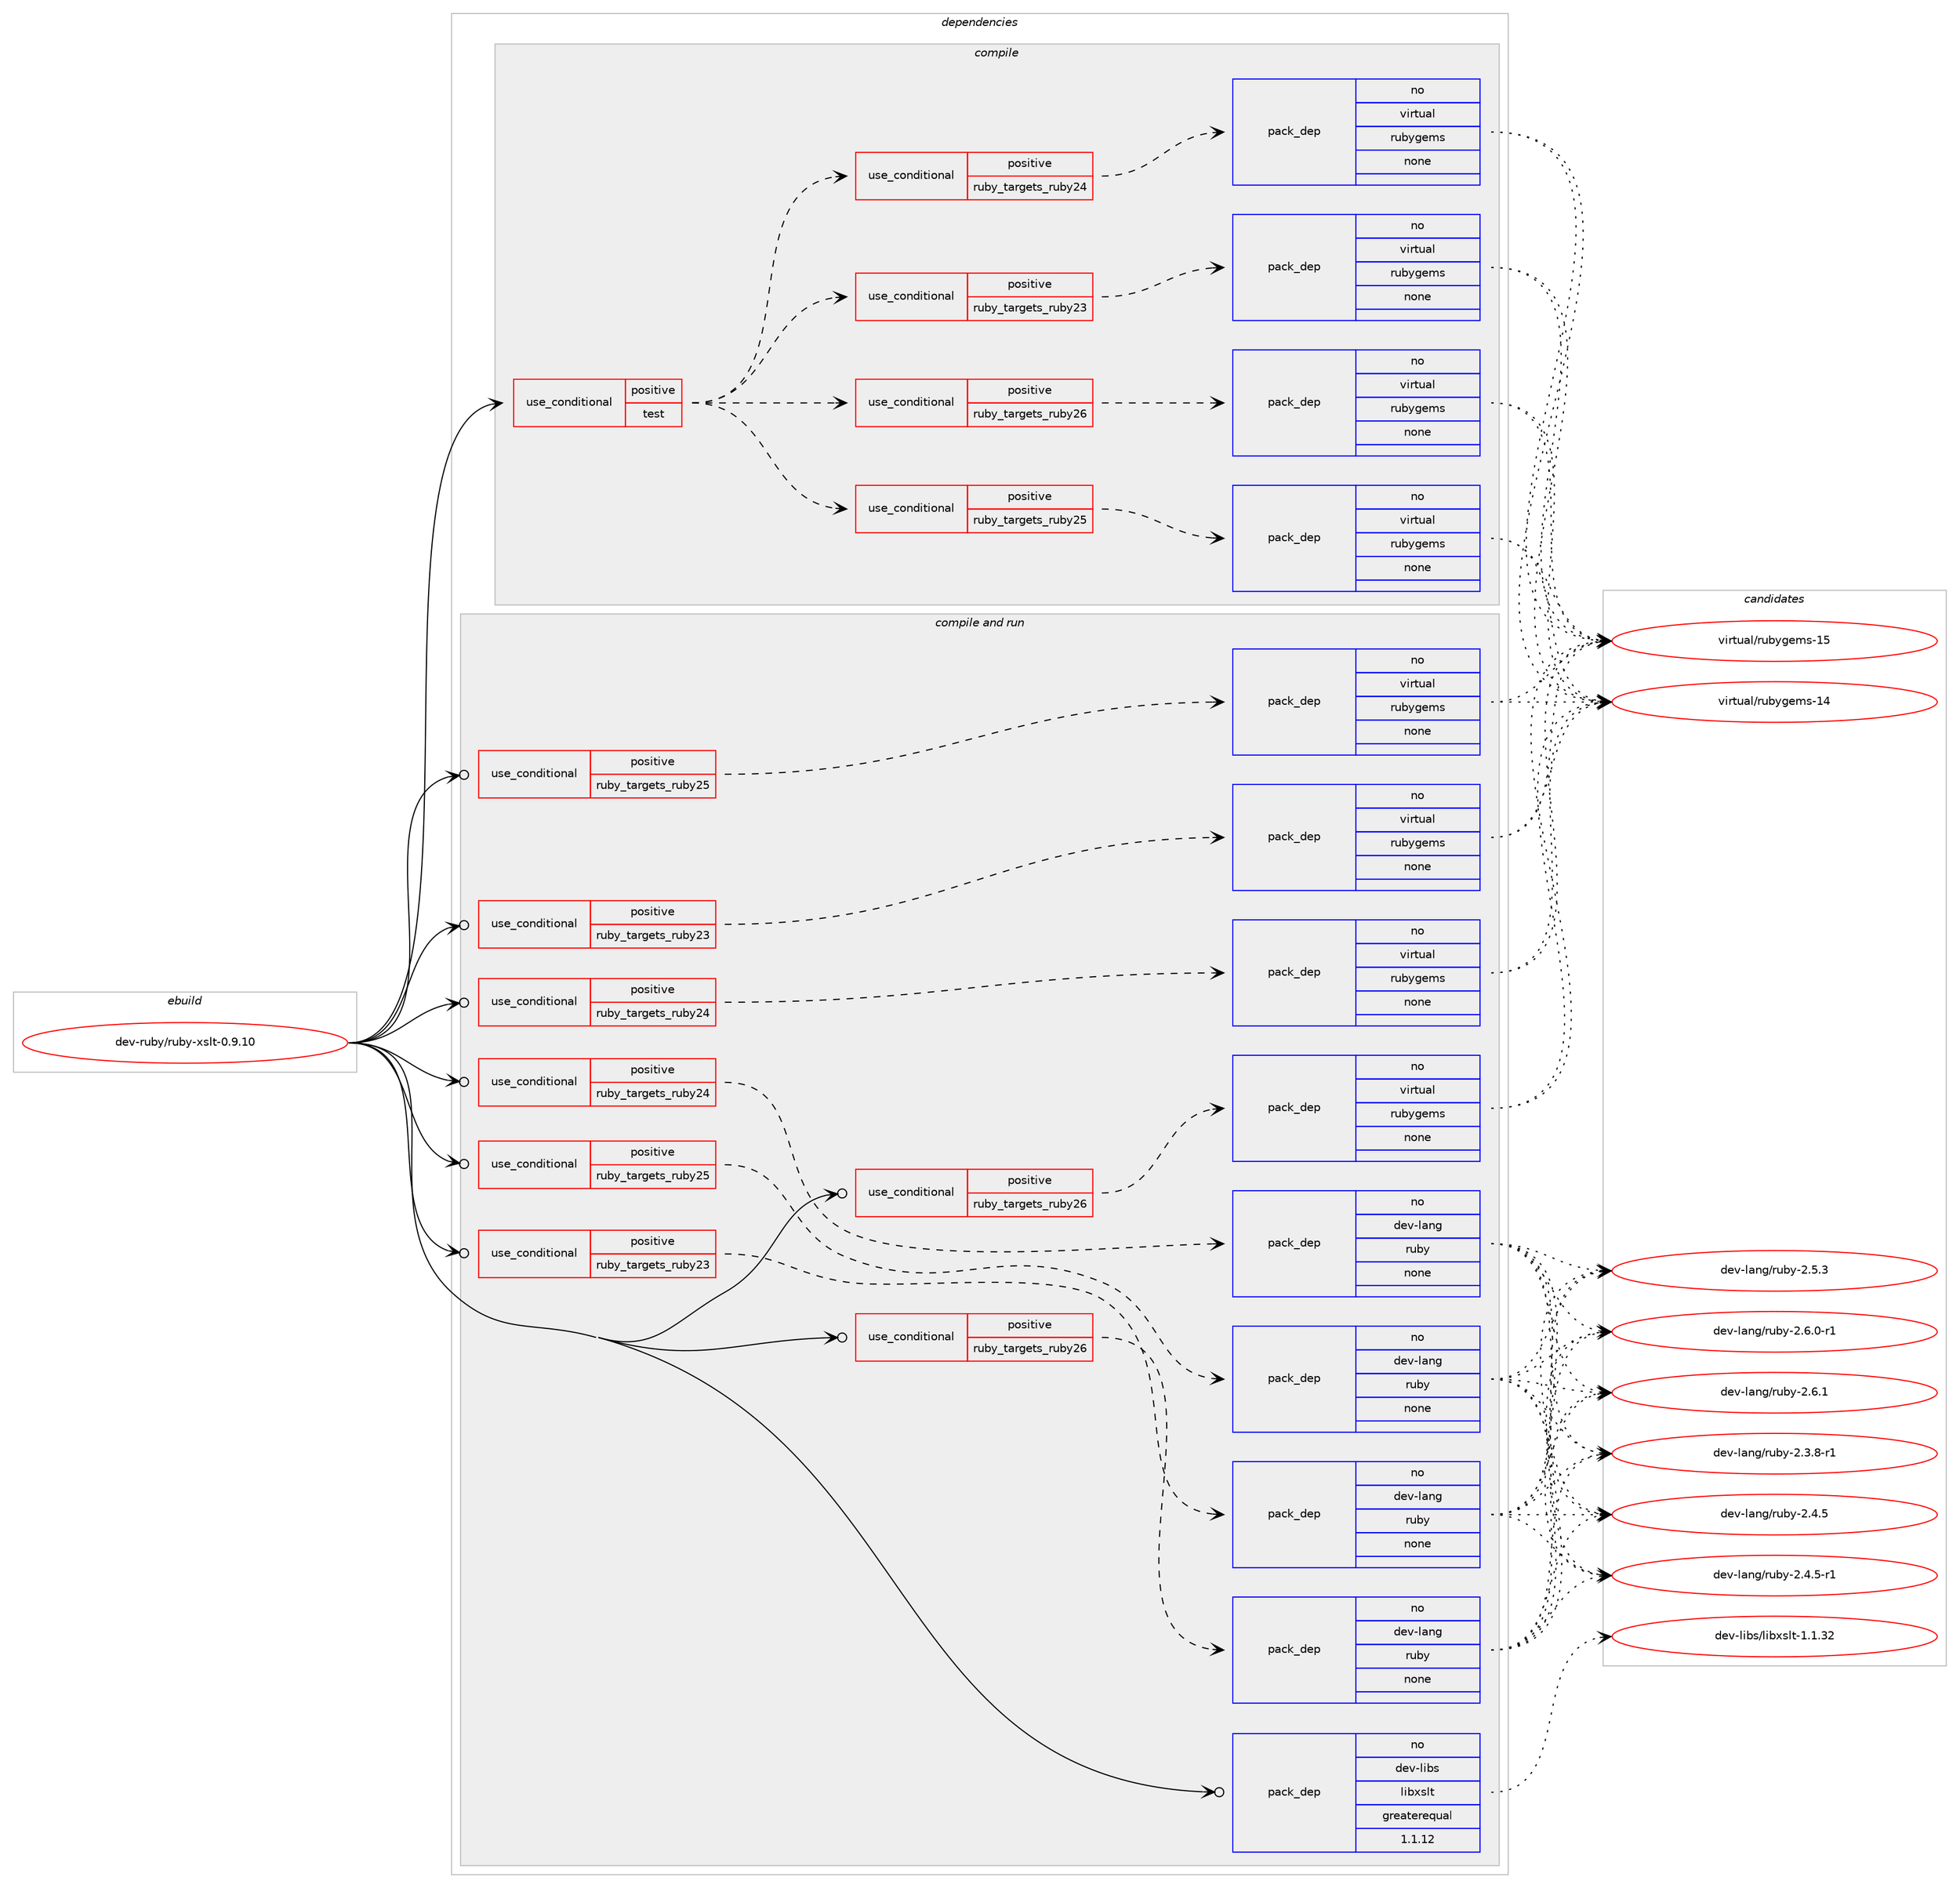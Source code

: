 digraph prolog {

# *************
# Graph options
# *************

newrank=true;
concentrate=true;
compound=true;
graph [rankdir=LR,fontname=Helvetica,fontsize=10,ranksep=1.5];#, ranksep=2.5, nodesep=0.2];
edge  [arrowhead=vee];
node  [fontname=Helvetica,fontsize=10];

# **********
# The ebuild
# **********

subgraph cluster_leftcol {
color=gray;
rank=same;
label=<<i>ebuild</i>>;
id [label="dev-ruby/ruby-xslt-0.9.10", color=red, width=4, href="../dev-ruby/ruby-xslt-0.9.10.svg"];
}

# ****************
# The dependencies
# ****************

subgraph cluster_midcol {
color=gray;
label=<<i>dependencies</i>>;
subgraph cluster_compile {
fillcolor="#eeeeee";
style=filled;
label=<<i>compile</i>>;
subgraph cond416318 {
dependency1525656 [label=<<TABLE BORDER="0" CELLBORDER="1" CELLSPACING="0" CELLPADDING="4"><TR><TD ROWSPAN="3" CELLPADDING="10">use_conditional</TD></TR><TR><TD>positive</TD></TR><TR><TD>test</TD></TR></TABLE>>, shape=none, color=red];
subgraph cond416319 {
dependency1525657 [label=<<TABLE BORDER="0" CELLBORDER="1" CELLSPACING="0" CELLPADDING="4"><TR><TD ROWSPAN="3" CELLPADDING="10">use_conditional</TD></TR><TR><TD>positive</TD></TR><TR><TD>ruby_targets_ruby23</TD></TR></TABLE>>, shape=none, color=red];
subgraph pack1085832 {
dependency1525658 [label=<<TABLE BORDER="0" CELLBORDER="1" CELLSPACING="0" CELLPADDING="4" WIDTH="220"><TR><TD ROWSPAN="6" CELLPADDING="30">pack_dep</TD></TR><TR><TD WIDTH="110">no</TD></TR><TR><TD>virtual</TD></TR><TR><TD>rubygems</TD></TR><TR><TD>none</TD></TR><TR><TD></TD></TR></TABLE>>, shape=none, color=blue];
}
dependency1525657:e -> dependency1525658:w [weight=20,style="dashed",arrowhead="vee"];
}
dependency1525656:e -> dependency1525657:w [weight=20,style="dashed",arrowhead="vee"];
subgraph cond416320 {
dependency1525659 [label=<<TABLE BORDER="0" CELLBORDER="1" CELLSPACING="0" CELLPADDING="4"><TR><TD ROWSPAN="3" CELLPADDING="10">use_conditional</TD></TR><TR><TD>positive</TD></TR><TR><TD>ruby_targets_ruby24</TD></TR></TABLE>>, shape=none, color=red];
subgraph pack1085833 {
dependency1525660 [label=<<TABLE BORDER="0" CELLBORDER="1" CELLSPACING="0" CELLPADDING="4" WIDTH="220"><TR><TD ROWSPAN="6" CELLPADDING="30">pack_dep</TD></TR><TR><TD WIDTH="110">no</TD></TR><TR><TD>virtual</TD></TR><TR><TD>rubygems</TD></TR><TR><TD>none</TD></TR><TR><TD></TD></TR></TABLE>>, shape=none, color=blue];
}
dependency1525659:e -> dependency1525660:w [weight=20,style="dashed",arrowhead="vee"];
}
dependency1525656:e -> dependency1525659:w [weight=20,style="dashed",arrowhead="vee"];
subgraph cond416321 {
dependency1525661 [label=<<TABLE BORDER="0" CELLBORDER="1" CELLSPACING="0" CELLPADDING="4"><TR><TD ROWSPAN="3" CELLPADDING="10">use_conditional</TD></TR><TR><TD>positive</TD></TR><TR><TD>ruby_targets_ruby25</TD></TR></TABLE>>, shape=none, color=red];
subgraph pack1085834 {
dependency1525662 [label=<<TABLE BORDER="0" CELLBORDER="1" CELLSPACING="0" CELLPADDING="4" WIDTH="220"><TR><TD ROWSPAN="6" CELLPADDING="30">pack_dep</TD></TR><TR><TD WIDTH="110">no</TD></TR><TR><TD>virtual</TD></TR><TR><TD>rubygems</TD></TR><TR><TD>none</TD></TR><TR><TD></TD></TR></TABLE>>, shape=none, color=blue];
}
dependency1525661:e -> dependency1525662:w [weight=20,style="dashed",arrowhead="vee"];
}
dependency1525656:e -> dependency1525661:w [weight=20,style="dashed",arrowhead="vee"];
subgraph cond416322 {
dependency1525663 [label=<<TABLE BORDER="0" CELLBORDER="1" CELLSPACING="0" CELLPADDING="4"><TR><TD ROWSPAN="3" CELLPADDING="10">use_conditional</TD></TR><TR><TD>positive</TD></TR><TR><TD>ruby_targets_ruby26</TD></TR></TABLE>>, shape=none, color=red];
subgraph pack1085835 {
dependency1525664 [label=<<TABLE BORDER="0" CELLBORDER="1" CELLSPACING="0" CELLPADDING="4" WIDTH="220"><TR><TD ROWSPAN="6" CELLPADDING="30">pack_dep</TD></TR><TR><TD WIDTH="110">no</TD></TR><TR><TD>virtual</TD></TR><TR><TD>rubygems</TD></TR><TR><TD>none</TD></TR><TR><TD></TD></TR></TABLE>>, shape=none, color=blue];
}
dependency1525663:e -> dependency1525664:w [weight=20,style="dashed",arrowhead="vee"];
}
dependency1525656:e -> dependency1525663:w [weight=20,style="dashed",arrowhead="vee"];
}
id:e -> dependency1525656:w [weight=20,style="solid",arrowhead="vee"];
}
subgraph cluster_compileandrun {
fillcolor="#eeeeee";
style=filled;
label=<<i>compile and run</i>>;
subgraph cond416323 {
dependency1525665 [label=<<TABLE BORDER="0" CELLBORDER="1" CELLSPACING="0" CELLPADDING="4"><TR><TD ROWSPAN="3" CELLPADDING="10">use_conditional</TD></TR><TR><TD>positive</TD></TR><TR><TD>ruby_targets_ruby23</TD></TR></TABLE>>, shape=none, color=red];
subgraph pack1085836 {
dependency1525666 [label=<<TABLE BORDER="0" CELLBORDER="1" CELLSPACING="0" CELLPADDING="4" WIDTH="220"><TR><TD ROWSPAN="6" CELLPADDING="30">pack_dep</TD></TR><TR><TD WIDTH="110">no</TD></TR><TR><TD>dev-lang</TD></TR><TR><TD>ruby</TD></TR><TR><TD>none</TD></TR><TR><TD></TD></TR></TABLE>>, shape=none, color=blue];
}
dependency1525665:e -> dependency1525666:w [weight=20,style="dashed",arrowhead="vee"];
}
id:e -> dependency1525665:w [weight=20,style="solid",arrowhead="odotvee"];
subgraph cond416324 {
dependency1525667 [label=<<TABLE BORDER="0" CELLBORDER="1" CELLSPACING="0" CELLPADDING="4"><TR><TD ROWSPAN="3" CELLPADDING="10">use_conditional</TD></TR><TR><TD>positive</TD></TR><TR><TD>ruby_targets_ruby23</TD></TR></TABLE>>, shape=none, color=red];
subgraph pack1085837 {
dependency1525668 [label=<<TABLE BORDER="0" CELLBORDER="1" CELLSPACING="0" CELLPADDING="4" WIDTH="220"><TR><TD ROWSPAN="6" CELLPADDING="30">pack_dep</TD></TR><TR><TD WIDTH="110">no</TD></TR><TR><TD>virtual</TD></TR><TR><TD>rubygems</TD></TR><TR><TD>none</TD></TR><TR><TD></TD></TR></TABLE>>, shape=none, color=blue];
}
dependency1525667:e -> dependency1525668:w [weight=20,style="dashed",arrowhead="vee"];
}
id:e -> dependency1525667:w [weight=20,style="solid",arrowhead="odotvee"];
subgraph cond416325 {
dependency1525669 [label=<<TABLE BORDER="0" CELLBORDER="1" CELLSPACING="0" CELLPADDING="4"><TR><TD ROWSPAN="3" CELLPADDING="10">use_conditional</TD></TR><TR><TD>positive</TD></TR><TR><TD>ruby_targets_ruby24</TD></TR></TABLE>>, shape=none, color=red];
subgraph pack1085838 {
dependency1525670 [label=<<TABLE BORDER="0" CELLBORDER="1" CELLSPACING="0" CELLPADDING="4" WIDTH="220"><TR><TD ROWSPAN="6" CELLPADDING="30">pack_dep</TD></TR><TR><TD WIDTH="110">no</TD></TR><TR><TD>dev-lang</TD></TR><TR><TD>ruby</TD></TR><TR><TD>none</TD></TR><TR><TD></TD></TR></TABLE>>, shape=none, color=blue];
}
dependency1525669:e -> dependency1525670:w [weight=20,style="dashed",arrowhead="vee"];
}
id:e -> dependency1525669:w [weight=20,style="solid",arrowhead="odotvee"];
subgraph cond416326 {
dependency1525671 [label=<<TABLE BORDER="0" CELLBORDER="1" CELLSPACING="0" CELLPADDING="4"><TR><TD ROWSPAN="3" CELLPADDING="10">use_conditional</TD></TR><TR><TD>positive</TD></TR><TR><TD>ruby_targets_ruby24</TD></TR></TABLE>>, shape=none, color=red];
subgraph pack1085839 {
dependency1525672 [label=<<TABLE BORDER="0" CELLBORDER="1" CELLSPACING="0" CELLPADDING="4" WIDTH="220"><TR><TD ROWSPAN="6" CELLPADDING="30">pack_dep</TD></TR><TR><TD WIDTH="110">no</TD></TR><TR><TD>virtual</TD></TR><TR><TD>rubygems</TD></TR><TR><TD>none</TD></TR><TR><TD></TD></TR></TABLE>>, shape=none, color=blue];
}
dependency1525671:e -> dependency1525672:w [weight=20,style="dashed",arrowhead="vee"];
}
id:e -> dependency1525671:w [weight=20,style="solid",arrowhead="odotvee"];
subgraph cond416327 {
dependency1525673 [label=<<TABLE BORDER="0" CELLBORDER="1" CELLSPACING="0" CELLPADDING="4"><TR><TD ROWSPAN="3" CELLPADDING="10">use_conditional</TD></TR><TR><TD>positive</TD></TR><TR><TD>ruby_targets_ruby25</TD></TR></TABLE>>, shape=none, color=red];
subgraph pack1085840 {
dependency1525674 [label=<<TABLE BORDER="0" CELLBORDER="1" CELLSPACING="0" CELLPADDING="4" WIDTH="220"><TR><TD ROWSPAN="6" CELLPADDING="30">pack_dep</TD></TR><TR><TD WIDTH="110">no</TD></TR><TR><TD>dev-lang</TD></TR><TR><TD>ruby</TD></TR><TR><TD>none</TD></TR><TR><TD></TD></TR></TABLE>>, shape=none, color=blue];
}
dependency1525673:e -> dependency1525674:w [weight=20,style="dashed",arrowhead="vee"];
}
id:e -> dependency1525673:w [weight=20,style="solid",arrowhead="odotvee"];
subgraph cond416328 {
dependency1525675 [label=<<TABLE BORDER="0" CELLBORDER="1" CELLSPACING="0" CELLPADDING="4"><TR><TD ROWSPAN="3" CELLPADDING="10">use_conditional</TD></TR><TR><TD>positive</TD></TR><TR><TD>ruby_targets_ruby25</TD></TR></TABLE>>, shape=none, color=red];
subgraph pack1085841 {
dependency1525676 [label=<<TABLE BORDER="0" CELLBORDER="1" CELLSPACING="0" CELLPADDING="4" WIDTH="220"><TR><TD ROWSPAN="6" CELLPADDING="30">pack_dep</TD></TR><TR><TD WIDTH="110">no</TD></TR><TR><TD>virtual</TD></TR><TR><TD>rubygems</TD></TR><TR><TD>none</TD></TR><TR><TD></TD></TR></TABLE>>, shape=none, color=blue];
}
dependency1525675:e -> dependency1525676:w [weight=20,style="dashed",arrowhead="vee"];
}
id:e -> dependency1525675:w [weight=20,style="solid",arrowhead="odotvee"];
subgraph cond416329 {
dependency1525677 [label=<<TABLE BORDER="0" CELLBORDER="1" CELLSPACING="0" CELLPADDING="4"><TR><TD ROWSPAN="3" CELLPADDING="10">use_conditional</TD></TR><TR><TD>positive</TD></TR><TR><TD>ruby_targets_ruby26</TD></TR></TABLE>>, shape=none, color=red];
subgraph pack1085842 {
dependency1525678 [label=<<TABLE BORDER="0" CELLBORDER="1" CELLSPACING="0" CELLPADDING="4" WIDTH="220"><TR><TD ROWSPAN="6" CELLPADDING="30">pack_dep</TD></TR><TR><TD WIDTH="110">no</TD></TR><TR><TD>dev-lang</TD></TR><TR><TD>ruby</TD></TR><TR><TD>none</TD></TR><TR><TD></TD></TR></TABLE>>, shape=none, color=blue];
}
dependency1525677:e -> dependency1525678:w [weight=20,style="dashed",arrowhead="vee"];
}
id:e -> dependency1525677:w [weight=20,style="solid",arrowhead="odotvee"];
subgraph cond416330 {
dependency1525679 [label=<<TABLE BORDER="0" CELLBORDER="1" CELLSPACING="0" CELLPADDING="4"><TR><TD ROWSPAN="3" CELLPADDING="10">use_conditional</TD></TR><TR><TD>positive</TD></TR><TR><TD>ruby_targets_ruby26</TD></TR></TABLE>>, shape=none, color=red];
subgraph pack1085843 {
dependency1525680 [label=<<TABLE BORDER="0" CELLBORDER="1" CELLSPACING="0" CELLPADDING="4" WIDTH="220"><TR><TD ROWSPAN="6" CELLPADDING="30">pack_dep</TD></TR><TR><TD WIDTH="110">no</TD></TR><TR><TD>virtual</TD></TR><TR><TD>rubygems</TD></TR><TR><TD>none</TD></TR><TR><TD></TD></TR></TABLE>>, shape=none, color=blue];
}
dependency1525679:e -> dependency1525680:w [weight=20,style="dashed",arrowhead="vee"];
}
id:e -> dependency1525679:w [weight=20,style="solid",arrowhead="odotvee"];
subgraph pack1085844 {
dependency1525681 [label=<<TABLE BORDER="0" CELLBORDER="1" CELLSPACING="0" CELLPADDING="4" WIDTH="220"><TR><TD ROWSPAN="6" CELLPADDING="30">pack_dep</TD></TR><TR><TD WIDTH="110">no</TD></TR><TR><TD>dev-libs</TD></TR><TR><TD>libxslt</TD></TR><TR><TD>greaterequal</TD></TR><TR><TD>1.1.12</TD></TR></TABLE>>, shape=none, color=blue];
}
id:e -> dependency1525681:w [weight=20,style="solid",arrowhead="odotvee"];
}
subgraph cluster_run {
fillcolor="#eeeeee";
style=filled;
label=<<i>run</i>>;
}
}

# **************
# The candidates
# **************

subgraph cluster_choices {
rank=same;
color=gray;
label=<<i>candidates</i>>;

subgraph choice1085832 {
color=black;
nodesep=1;
choice118105114116117971084711411798121103101109115454952 [label="virtual/rubygems-14", color=red, width=4,href="../virtual/rubygems-14.svg"];
choice118105114116117971084711411798121103101109115454953 [label="virtual/rubygems-15", color=red, width=4,href="../virtual/rubygems-15.svg"];
dependency1525658:e -> choice118105114116117971084711411798121103101109115454952:w [style=dotted,weight="100"];
dependency1525658:e -> choice118105114116117971084711411798121103101109115454953:w [style=dotted,weight="100"];
}
subgraph choice1085833 {
color=black;
nodesep=1;
choice118105114116117971084711411798121103101109115454952 [label="virtual/rubygems-14", color=red, width=4,href="../virtual/rubygems-14.svg"];
choice118105114116117971084711411798121103101109115454953 [label="virtual/rubygems-15", color=red, width=4,href="../virtual/rubygems-15.svg"];
dependency1525660:e -> choice118105114116117971084711411798121103101109115454952:w [style=dotted,weight="100"];
dependency1525660:e -> choice118105114116117971084711411798121103101109115454953:w [style=dotted,weight="100"];
}
subgraph choice1085834 {
color=black;
nodesep=1;
choice118105114116117971084711411798121103101109115454952 [label="virtual/rubygems-14", color=red, width=4,href="../virtual/rubygems-14.svg"];
choice118105114116117971084711411798121103101109115454953 [label="virtual/rubygems-15", color=red, width=4,href="../virtual/rubygems-15.svg"];
dependency1525662:e -> choice118105114116117971084711411798121103101109115454952:w [style=dotted,weight="100"];
dependency1525662:e -> choice118105114116117971084711411798121103101109115454953:w [style=dotted,weight="100"];
}
subgraph choice1085835 {
color=black;
nodesep=1;
choice118105114116117971084711411798121103101109115454952 [label="virtual/rubygems-14", color=red, width=4,href="../virtual/rubygems-14.svg"];
choice118105114116117971084711411798121103101109115454953 [label="virtual/rubygems-15", color=red, width=4,href="../virtual/rubygems-15.svg"];
dependency1525664:e -> choice118105114116117971084711411798121103101109115454952:w [style=dotted,weight="100"];
dependency1525664:e -> choice118105114116117971084711411798121103101109115454953:w [style=dotted,weight="100"];
}
subgraph choice1085836 {
color=black;
nodesep=1;
choice100101118451089711010347114117981214550465146564511449 [label="dev-lang/ruby-2.3.8-r1", color=red, width=4,href="../dev-lang/ruby-2.3.8-r1.svg"];
choice10010111845108971101034711411798121455046524653 [label="dev-lang/ruby-2.4.5", color=red, width=4,href="../dev-lang/ruby-2.4.5.svg"];
choice100101118451089711010347114117981214550465246534511449 [label="dev-lang/ruby-2.4.5-r1", color=red, width=4,href="../dev-lang/ruby-2.4.5-r1.svg"];
choice10010111845108971101034711411798121455046534651 [label="dev-lang/ruby-2.5.3", color=red, width=4,href="../dev-lang/ruby-2.5.3.svg"];
choice100101118451089711010347114117981214550465446484511449 [label="dev-lang/ruby-2.6.0-r1", color=red, width=4,href="../dev-lang/ruby-2.6.0-r1.svg"];
choice10010111845108971101034711411798121455046544649 [label="dev-lang/ruby-2.6.1", color=red, width=4,href="../dev-lang/ruby-2.6.1.svg"];
dependency1525666:e -> choice100101118451089711010347114117981214550465146564511449:w [style=dotted,weight="100"];
dependency1525666:e -> choice10010111845108971101034711411798121455046524653:w [style=dotted,weight="100"];
dependency1525666:e -> choice100101118451089711010347114117981214550465246534511449:w [style=dotted,weight="100"];
dependency1525666:e -> choice10010111845108971101034711411798121455046534651:w [style=dotted,weight="100"];
dependency1525666:e -> choice100101118451089711010347114117981214550465446484511449:w [style=dotted,weight="100"];
dependency1525666:e -> choice10010111845108971101034711411798121455046544649:w [style=dotted,weight="100"];
}
subgraph choice1085837 {
color=black;
nodesep=1;
choice118105114116117971084711411798121103101109115454952 [label="virtual/rubygems-14", color=red, width=4,href="../virtual/rubygems-14.svg"];
choice118105114116117971084711411798121103101109115454953 [label="virtual/rubygems-15", color=red, width=4,href="../virtual/rubygems-15.svg"];
dependency1525668:e -> choice118105114116117971084711411798121103101109115454952:w [style=dotted,weight="100"];
dependency1525668:e -> choice118105114116117971084711411798121103101109115454953:w [style=dotted,weight="100"];
}
subgraph choice1085838 {
color=black;
nodesep=1;
choice100101118451089711010347114117981214550465146564511449 [label="dev-lang/ruby-2.3.8-r1", color=red, width=4,href="../dev-lang/ruby-2.3.8-r1.svg"];
choice10010111845108971101034711411798121455046524653 [label="dev-lang/ruby-2.4.5", color=red, width=4,href="../dev-lang/ruby-2.4.5.svg"];
choice100101118451089711010347114117981214550465246534511449 [label="dev-lang/ruby-2.4.5-r1", color=red, width=4,href="../dev-lang/ruby-2.4.5-r1.svg"];
choice10010111845108971101034711411798121455046534651 [label="dev-lang/ruby-2.5.3", color=red, width=4,href="../dev-lang/ruby-2.5.3.svg"];
choice100101118451089711010347114117981214550465446484511449 [label="dev-lang/ruby-2.6.0-r1", color=red, width=4,href="../dev-lang/ruby-2.6.0-r1.svg"];
choice10010111845108971101034711411798121455046544649 [label="dev-lang/ruby-2.6.1", color=red, width=4,href="../dev-lang/ruby-2.6.1.svg"];
dependency1525670:e -> choice100101118451089711010347114117981214550465146564511449:w [style=dotted,weight="100"];
dependency1525670:e -> choice10010111845108971101034711411798121455046524653:w [style=dotted,weight="100"];
dependency1525670:e -> choice100101118451089711010347114117981214550465246534511449:w [style=dotted,weight="100"];
dependency1525670:e -> choice10010111845108971101034711411798121455046534651:w [style=dotted,weight="100"];
dependency1525670:e -> choice100101118451089711010347114117981214550465446484511449:w [style=dotted,weight="100"];
dependency1525670:e -> choice10010111845108971101034711411798121455046544649:w [style=dotted,weight="100"];
}
subgraph choice1085839 {
color=black;
nodesep=1;
choice118105114116117971084711411798121103101109115454952 [label="virtual/rubygems-14", color=red, width=4,href="../virtual/rubygems-14.svg"];
choice118105114116117971084711411798121103101109115454953 [label="virtual/rubygems-15", color=red, width=4,href="../virtual/rubygems-15.svg"];
dependency1525672:e -> choice118105114116117971084711411798121103101109115454952:w [style=dotted,weight="100"];
dependency1525672:e -> choice118105114116117971084711411798121103101109115454953:w [style=dotted,weight="100"];
}
subgraph choice1085840 {
color=black;
nodesep=1;
choice100101118451089711010347114117981214550465146564511449 [label="dev-lang/ruby-2.3.8-r1", color=red, width=4,href="../dev-lang/ruby-2.3.8-r1.svg"];
choice10010111845108971101034711411798121455046524653 [label="dev-lang/ruby-2.4.5", color=red, width=4,href="../dev-lang/ruby-2.4.5.svg"];
choice100101118451089711010347114117981214550465246534511449 [label="dev-lang/ruby-2.4.5-r1", color=red, width=4,href="../dev-lang/ruby-2.4.5-r1.svg"];
choice10010111845108971101034711411798121455046534651 [label="dev-lang/ruby-2.5.3", color=red, width=4,href="../dev-lang/ruby-2.5.3.svg"];
choice100101118451089711010347114117981214550465446484511449 [label="dev-lang/ruby-2.6.0-r1", color=red, width=4,href="../dev-lang/ruby-2.6.0-r1.svg"];
choice10010111845108971101034711411798121455046544649 [label="dev-lang/ruby-2.6.1", color=red, width=4,href="../dev-lang/ruby-2.6.1.svg"];
dependency1525674:e -> choice100101118451089711010347114117981214550465146564511449:w [style=dotted,weight="100"];
dependency1525674:e -> choice10010111845108971101034711411798121455046524653:w [style=dotted,weight="100"];
dependency1525674:e -> choice100101118451089711010347114117981214550465246534511449:w [style=dotted,weight="100"];
dependency1525674:e -> choice10010111845108971101034711411798121455046534651:w [style=dotted,weight="100"];
dependency1525674:e -> choice100101118451089711010347114117981214550465446484511449:w [style=dotted,weight="100"];
dependency1525674:e -> choice10010111845108971101034711411798121455046544649:w [style=dotted,weight="100"];
}
subgraph choice1085841 {
color=black;
nodesep=1;
choice118105114116117971084711411798121103101109115454952 [label="virtual/rubygems-14", color=red, width=4,href="../virtual/rubygems-14.svg"];
choice118105114116117971084711411798121103101109115454953 [label="virtual/rubygems-15", color=red, width=4,href="../virtual/rubygems-15.svg"];
dependency1525676:e -> choice118105114116117971084711411798121103101109115454952:w [style=dotted,weight="100"];
dependency1525676:e -> choice118105114116117971084711411798121103101109115454953:w [style=dotted,weight="100"];
}
subgraph choice1085842 {
color=black;
nodesep=1;
choice100101118451089711010347114117981214550465146564511449 [label="dev-lang/ruby-2.3.8-r1", color=red, width=4,href="../dev-lang/ruby-2.3.8-r1.svg"];
choice10010111845108971101034711411798121455046524653 [label="dev-lang/ruby-2.4.5", color=red, width=4,href="../dev-lang/ruby-2.4.5.svg"];
choice100101118451089711010347114117981214550465246534511449 [label="dev-lang/ruby-2.4.5-r1", color=red, width=4,href="../dev-lang/ruby-2.4.5-r1.svg"];
choice10010111845108971101034711411798121455046534651 [label="dev-lang/ruby-2.5.3", color=red, width=4,href="../dev-lang/ruby-2.5.3.svg"];
choice100101118451089711010347114117981214550465446484511449 [label="dev-lang/ruby-2.6.0-r1", color=red, width=4,href="../dev-lang/ruby-2.6.0-r1.svg"];
choice10010111845108971101034711411798121455046544649 [label="dev-lang/ruby-2.6.1", color=red, width=4,href="../dev-lang/ruby-2.6.1.svg"];
dependency1525678:e -> choice100101118451089711010347114117981214550465146564511449:w [style=dotted,weight="100"];
dependency1525678:e -> choice10010111845108971101034711411798121455046524653:w [style=dotted,weight="100"];
dependency1525678:e -> choice100101118451089711010347114117981214550465246534511449:w [style=dotted,weight="100"];
dependency1525678:e -> choice10010111845108971101034711411798121455046534651:w [style=dotted,weight="100"];
dependency1525678:e -> choice100101118451089711010347114117981214550465446484511449:w [style=dotted,weight="100"];
dependency1525678:e -> choice10010111845108971101034711411798121455046544649:w [style=dotted,weight="100"];
}
subgraph choice1085843 {
color=black;
nodesep=1;
choice118105114116117971084711411798121103101109115454952 [label="virtual/rubygems-14", color=red, width=4,href="../virtual/rubygems-14.svg"];
choice118105114116117971084711411798121103101109115454953 [label="virtual/rubygems-15", color=red, width=4,href="../virtual/rubygems-15.svg"];
dependency1525680:e -> choice118105114116117971084711411798121103101109115454952:w [style=dotted,weight="100"];
dependency1525680:e -> choice118105114116117971084711411798121103101109115454953:w [style=dotted,weight="100"];
}
subgraph choice1085844 {
color=black;
nodesep=1;
choice1001011184510810598115471081059812011510811645494649465150 [label="dev-libs/libxslt-1.1.32", color=red, width=4,href="../dev-libs/libxslt-1.1.32.svg"];
dependency1525681:e -> choice1001011184510810598115471081059812011510811645494649465150:w [style=dotted,weight="100"];
}
}

}
